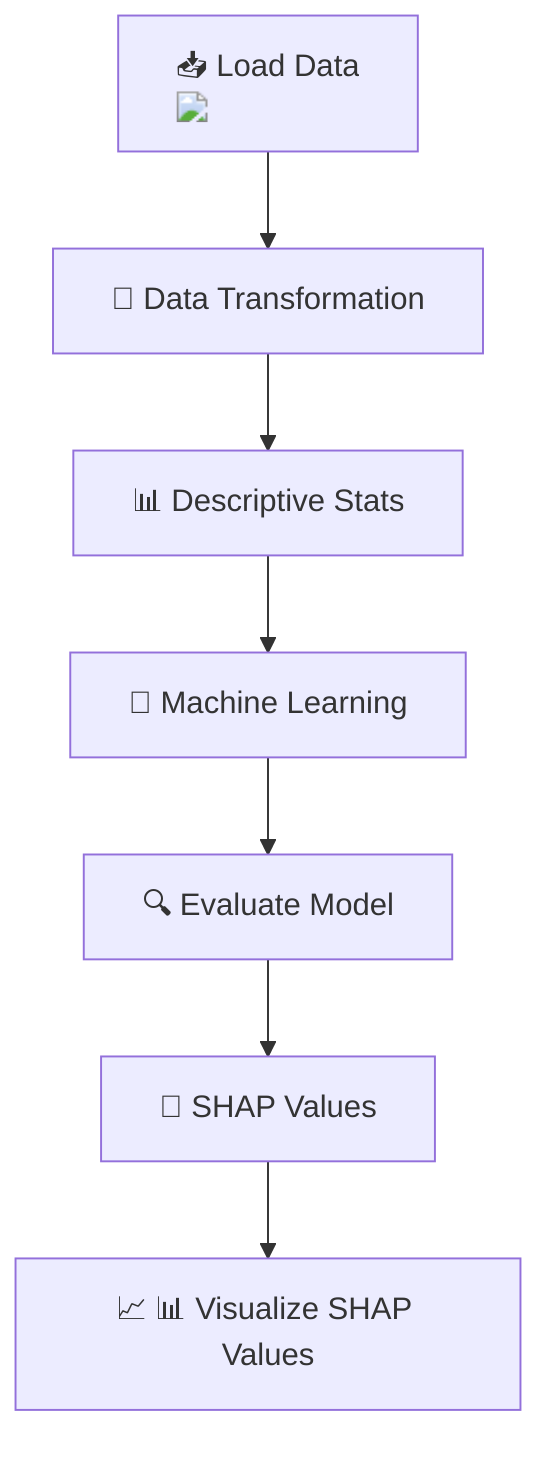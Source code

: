 graph TD
    A["📥 Load Data <img src='icons/file.svg' />"] --> B["🔄 Data Transformation"]
    B --> C["📊 Descriptive Stats"]
    C --> D["🧠 Machine Learning"]
    D --> E["🔍 Evaluate Model"]
    E --> F["🌟 SHAP Values"]
    F --> G["📈 📊 Visualize SHAP Values"]